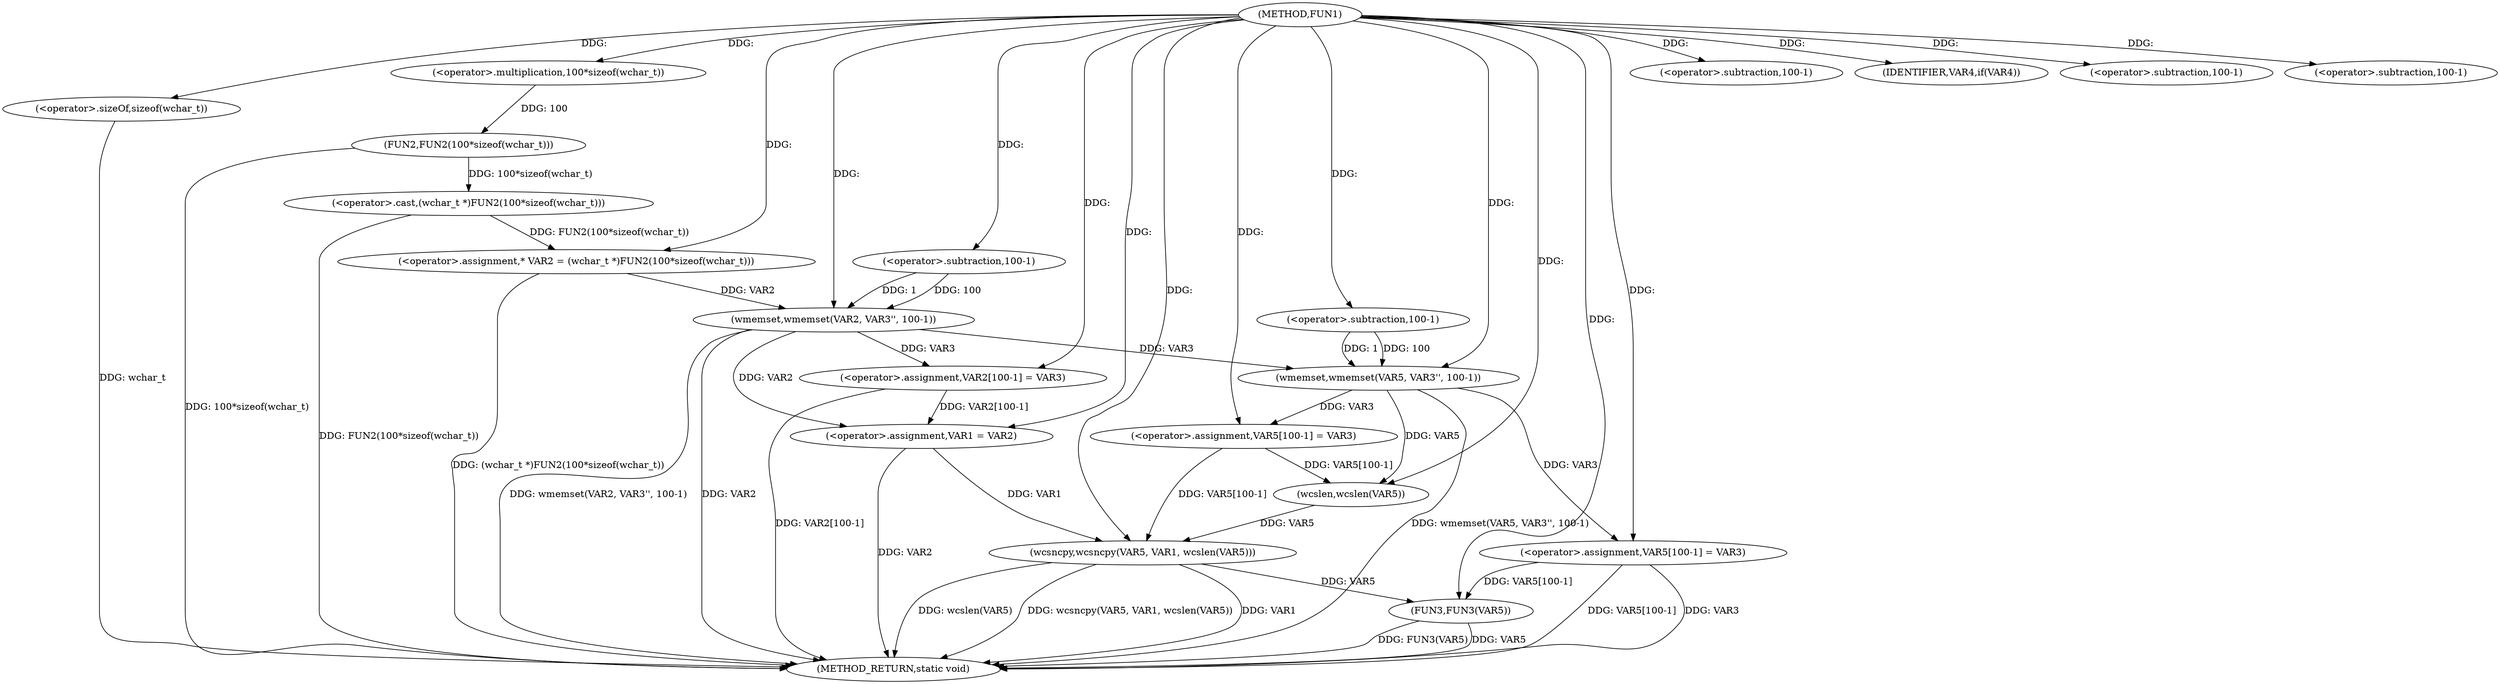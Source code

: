 digraph FUN1 {  
"1000100" [label = "(METHOD,FUN1)" ]
"1000161" [label = "(METHOD_RETURN,static void)" ]
"1000104" [label = "(<operator>.assignment,* VAR2 = (wchar_t *)FUN2(100*sizeof(wchar_t)))" ]
"1000106" [label = "(<operator>.cast,(wchar_t *)FUN2(100*sizeof(wchar_t)))" ]
"1000108" [label = "(FUN2,FUN2(100*sizeof(wchar_t)))" ]
"1000109" [label = "(<operator>.multiplication,100*sizeof(wchar_t))" ]
"1000111" [label = "(<operator>.sizeOf,sizeof(wchar_t))" ]
"1000113" [label = "(wmemset,wmemset(VAR2, VAR3'', 100-1))" ]
"1000116" [label = "(<operator>.subtraction,100-1)" ]
"1000119" [label = "(<operator>.assignment,VAR2[100-1] = VAR3)" ]
"1000122" [label = "(<operator>.subtraction,100-1)" ]
"1000127" [label = "(IDENTIFIER,VAR4,if(VAR4))" ]
"1000129" [label = "(<operator>.assignment,VAR1 = VAR2)" ]
"1000134" [label = "(wmemset,wmemset(VAR5, VAR3'', 100-1))" ]
"1000137" [label = "(<operator>.subtraction,100-1)" ]
"1000140" [label = "(<operator>.assignment,VAR5[100-1] = VAR3)" ]
"1000143" [label = "(<operator>.subtraction,100-1)" ]
"1000147" [label = "(wcsncpy,wcsncpy(VAR5, VAR1, wcslen(VAR5)))" ]
"1000150" [label = "(wcslen,wcslen(VAR5))" ]
"1000152" [label = "(<operator>.assignment,VAR5[100-1] = VAR3)" ]
"1000155" [label = "(<operator>.subtraction,100-1)" ]
"1000159" [label = "(FUN3,FUN3(VAR5))" ]
  "1000159" -> "1000161"  [ label = "DDG: FUN3(VAR5)"] 
  "1000106" -> "1000161"  [ label = "DDG: FUN2(100*sizeof(wchar_t))"] 
  "1000147" -> "1000161"  [ label = "DDG: VAR1"] 
  "1000152" -> "1000161"  [ label = "DDG: VAR5[100-1]"] 
  "1000111" -> "1000161"  [ label = "DDG: wchar_t"] 
  "1000147" -> "1000161"  [ label = "DDG: wcslen(VAR5)"] 
  "1000129" -> "1000161"  [ label = "DDG: VAR2"] 
  "1000113" -> "1000161"  [ label = "DDG: VAR2"] 
  "1000159" -> "1000161"  [ label = "DDG: VAR5"] 
  "1000152" -> "1000161"  [ label = "DDG: VAR3"] 
  "1000134" -> "1000161"  [ label = "DDG: wmemset(VAR5, VAR3'', 100-1)"] 
  "1000113" -> "1000161"  [ label = "DDG: wmemset(VAR2, VAR3'', 100-1)"] 
  "1000119" -> "1000161"  [ label = "DDG: VAR2[100-1]"] 
  "1000147" -> "1000161"  [ label = "DDG: wcsncpy(VAR5, VAR1, wcslen(VAR5))"] 
  "1000104" -> "1000161"  [ label = "DDG: (wchar_t *)FUN2(100*sizeof(wchar_t))"] 
  "1000108" -> "1000161"  [ label = "DDG: 100*sizeof(wchar_t)"] 
  "1000106" -> "1000104"  [ label = "DDG: FUN2(100*sizeof(wchar_t))"] 
  "1000100" -> "1000104"  [ label = "DDG: "] 
  "1000108" -> "1000106"  [ label = "DDG: 100*sizeof(wchar_t)"] 
  "1000109" -> "1000108"  [ label = "DDG: 100"] 
  "1000100" -> "1000109"  [ label = "DDG: "] 
  "1000100" -> "1000111"  [ label = "DDG: "] 
  "1000104" -> "1000113"  [ label = "DDG: VAR2"] 
  "1000100" -> "1000113"  [ label = "DDG: "] 
  "1000116" -> "1000113"  [ label = "DDG: 100"] 
  "1000116" -> "1000113"  [ label = "DDG: 1"] 
  "1000100" -> "1000116"  [ label = "DDG: "] 
  "1000113" -> "1000119"  [ label = "DDG: VAR3"] 
  "1000100" -> "1000119"  [ label = "DDG: "] 
  "1000100" -> "1000122"  [ label = "DDG: "] 
  "1000100" -> "1000127"  [ label = "DDG: "] 
  "1000113" -> "1000129"  [ label = "DDG: VAR2"] 
  "1000119" -> "1000129"  [ label = "DDG: VAR2[100-1]"] 
  "1000100" -> "1000129"  [ label = "DDG: "] 
  "1000100" -> "1000134"  [ label = "DDG: "] 
  "1000113" -> "1000134"  [ label = "DDG: VAR3"] 
  "1000137" -> "1000134"  [ label = "DDG: 100"] 
  "1000137" -> "1000134"  [ label = "DDG: 1"] 
  "1000100" -> "1000137"  [ label = "DDG: "] 
  "1000134" -> "1000140"  [ label = "DDG: VAR3"] 
  "1000100" -> "1000140"  [ label = "DDG: "] 
  "1000100" -> "1000143"  [ label = "DDG: "] 
  "1000150" -> "1000147"  [ label = "DDG: VAR5"] 
  "1000140" -> "1000147"  [ label = "DDG: VAR5[100-1]"] 
  "1000100" -> "1000147"  [ label = "DDG: "] 
  "1000129" -> "1000147"  [ label = "DDG: VAR1"] 
  "1000140" -> "1000150"  [ label = "DDG: VAR5[100-1]"] 
  "1000134" -> "1000150"  [ label = "DDG: VAR5"] 
  "1000100" -> "1000150"  [ label = "DDG: "] 
  "1000100" -> "1000152"  [ label = "DDG: "] 
  "1000134" -> "1000152"  [ label = "DDG: VAR3"] 
  "1000100" -> "1000155"  [ label = "DDG: "] 
  "1000147" -> "1000159"  [ label = "DDG: VAR5"] 
  "1000152" -> "1000159"  [ label = "DDG: VAR5[100-1]"] 
  "1000100" -> "1000159"  [ label = "DDG: "] 
}
